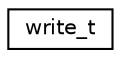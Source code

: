 digraph "Graphical Class Hierarchy"
{
 // INTERACTIVE_SVG=YES
 // LATEX_PDF_SIZE
  edge [fontname="Helvetica",fontsize="10",labelfontname="Helvetica",labelfontsize="10"];
  node [fontname="Helvetica",fontsize="10",shape=record];
  rankdir="LR";
  Node0 [label="write_t",height=0.2,width=0.4,color="black", fillcolor="white", style="filled",URL="$structwrite__t.html",tooltip=" "];
}
